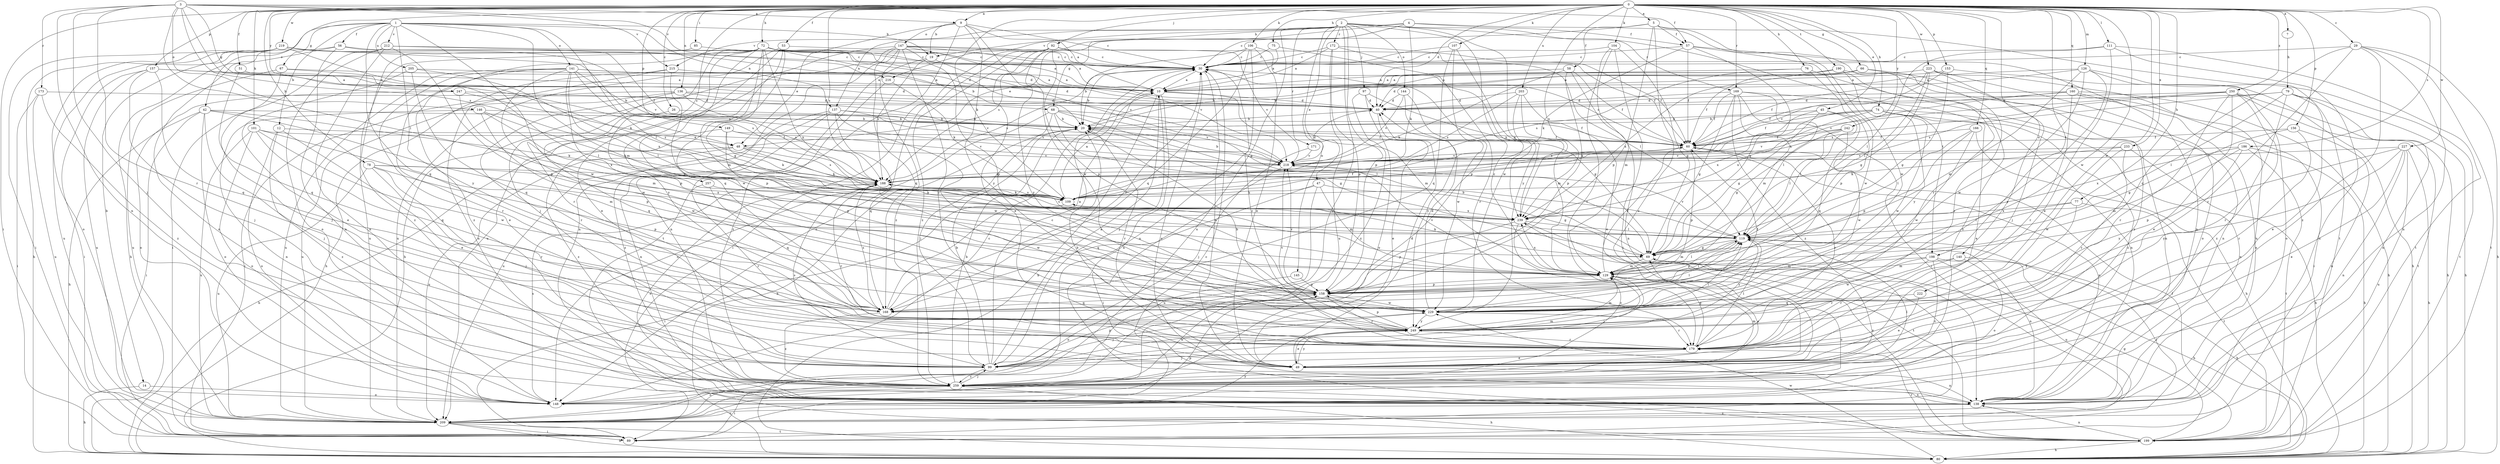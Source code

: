 strict digraph  {
0;
1;
2;
3;
4;
5;
7;
9;
10;
12;
14;
19;
20;
26;
29;
30;
40;
42;
45;
47;
48;
49;
51;
53;
56;
57;
58;
60;
66;
67;
68;
69;
72;
74;
75;
76;
77;
78;
79;
80;
85;
89;
92;
97;
99;
101;
104;
106;
107;
109;
111;
119;
126;
129;
136;
137;
138;
140;
141;
144;
145;
146;
147;
148;
149;
153;
156;
157;
158;
160;
166;
168;
169;
171;
172;
173;
179;
186;
188;
190;
198;
199;
203;
205;
209;
212;
215;
216;
218;
219;
222;
223;
227;
229;
233;
239;
242;
247;
249;
250;
257;
259;
0 -> 5  [label=a];
0 -> 7  [label=a];
0 -> 9  [label=a];
0 -> 26  [label=c];
0 -> 29  [label=c];
0 -> 40  [label=d];
0 -> 42  [label=e];
0 -> 45  [label=e];
0 -> 51  [label=f];
0 -> 53  [label=f];
0 -> 66  [label=g];
0 -> 72  [label=h];
0 -> 74  [label=h];
0 -> 75  [label=h];
0 -> 76  [label=h];
0 -> 77  [label=h];
0 -> 78  [label=h];
0 -> 85  [label=i];
0 -> 89  [label=i];
0 -> 92  [label=j];
0 -> 101  [label=k];
0 -> 104  [label=k];
0 -> 106  [label=k];
0 -> 107  [label=k];
0 -> 109  [label=k];
0 -> 111  [label=l];
0 -> 126  [label=m];
0 -> 136  [label=n];
0 -> 140  [label=o];
0 -> 149  [label=p];
0 -> 153  [label=p];
0 -> 156  [label=p];
0 -> 157  [label=p];
0 -> 160  [label=q];
0 -> 166  [label=q];
0 -> 169  [label=r];
0 -> 186  [label=s];
0 -> 188  [label=s];
0 -> 190  [label=t];
0 -> 198  [label=t];
0 -> 203  [label=u];
0 -> 219  [label=w];
0 -> 222  [label=w];
0 -> 223  [label=w];
0 -> 227  [label=w];
0 -> 229  [label=w];
0 -> 233  [label=x];
0 -> 239  [label=x];
0 -> 242  [label=y];
0 -> 247  [label=y];
0 -> 250  [label=z];
0 -> 257  [label=z];
1 -> 12  [label=b];
1 -> 14  [label=b];
1 -> 19  [label=b];
1 -> 56  [label=f];
1 -> 67  [label=g];
1 -> 119  [label=l];
1 -> 129  [label=m];
1 -> 137  [label=n];
1 -> 141  [label=o];
1 -> 168  [label=q];
1 -> 205  [label=u];
1 -> 212  [label=v];
1 -> 229  [label=w];
1 -> 249  [label=y];
2 -> 47  [label=e];
2 -> 97  [label=j];
2 -> 137  [label=n];
2 -> 144  [label=o];
2 -> 145  [label=o];
2 -> 158  [label=p];
2 -> 169  [label=r];
2 -> 171  [label=r];
2 -> 172  [label=r];
2 -> 188  [label=s];
2 -> 198  [label=t];
2 -> 209  [label=u];
2 -> 215  [label=v];
2 -> 229  [label=w];
2 -> 249  [label=y];
2 -> 259  [label=z];
3 -> 9  [label=a];
3 -> 48  [label=e];
3 -> 57  [label=f];
3 -> 68  [label=g];
3 -> 99  [label=j];
3 -> 119  [label=l];
3 -> 138  [label=n];
3 -> 146  [label=o];
3 -> 173  [label=r];
3 -> 179  [label=r];
3 -> 188  [label=s];
3 -> 215  [label=v];
3 -> 216  [label=v];
4 -> 19  [label=b];
4 -> 48  [label=e];
4 -> 57  [label=f];
4 -> 68  [label=g];
4 -> 109  [label=k];
4 -> 216  [label=v];
4 -> 229  [label=w];
5 -> 30  [label=c];
5 -> 57  [label=f];
5 -> 58  [label=f];
5 -> 158  [label=p];
5 -> 179  [label=r];
5 -> 199  [label=t];
5 -> 259  [label=z];
7 -> 79  [label=h];
9 -> 10  [label=a];
9 -> 19  [label=b];
9 -> 30  [label=c];
9 -> 48  [label=e];
9 -> 147  [label=o];
9 -> 199  [label=t];
9 -> 229  [label=w];
9 -> 249  [label=y];
10 -> 40  [label=d];
10 -> 80  [label=h];
10 -> 99  [label=j];
10 -> 129  [label=m];
10 -> 138  [label=n];
12 -> 48  [label=e];
12 -> 49  [label=e];
12 -> 148  [label=o];
12 -> 259  [label=z];
14 -> 80  [label=h];
14 -> 148  [label=o];
19 -> 69  [label=g];
19 -> 138  [label=n];
19 -> 188  [label=s];
20 -> 60  [label=f];
20 -> 80  [label=h];
20 -> 179  [label=r];
26 -> 20  [label=b];
26 -> 168  [label=q];
29 -> 30  [label=c];
29 -> 80  [label=h];
29 -> 138  [label=n];
29 -> 168  [label=q];
29 -> 179  [label=r];
29 -> 199  [label=t];
29 -> 259  [label=z];
30 -> 10  [label=a];
30 -> 20  [label=b];
30 -> 49  [label=e];
30 -> 188  [label=s];
40 -> 20  [label=b];
40 -> 49  [label=e];
42 -> 20  [label=b];
42 -> 80  [label=h];
42 -> 89  [label=i];
42 -> 99  [label=j];
42 -> 109  [label=k];
42 -> 148  [label=o];
42 -> 158  [label=p];
45 -> 20  [label=b];
45 -> 69  [label=g];
45 -> 119  [label=l];
45 -> 168  [label=q];
45 -> 239  [label=x];
47 -> 69  [label=g];
47 -> 109  [label=k];
47 -> 129  [label=m];
47 -> 168  [label=q];
47 -> 209  [label=u];
48 -> 80  [label=h];
48 -> 109  [label=k];
48 -> 188  [label=s];
48 -> 209  [label=u];
48 -> 218  [label=v];
49 -> 20  [label=b];
49 -> 40  [label=d];
49 -> 129  [label=m];
49 -> 138  [label=n];
49 -> 249  [label=y];
51 -> 10  [label=a];
51 -> 168  [label=q];
53 -> 30  [label=c];
53 -> 49  [label=e];
53 -> 168  [label=q];
53 -> 209  [label=u];
53 -> 229  [label=w];
56 -> 30  [label=c];
56 -> 60  [label=f];
56 -> 80  [label=h];
56 -> 138  [label=n];
56 -> 148  [label=o];
57 -> 30  [label=c];
57 -> 60  [label=f];
57 -> 69  [label=g];
57 -> 109  [label=k];
57 -> 138  [label=n];
57 -> 229  [label=w];
58 -> 10  [label=a];
58 -> 60  [label=f];
58 -> 109  [label=k];
58 -> 138  [label=n];
58 -> 158  [label=p];
60 -> 30  [label=c];
60 -> 138  [label=n];
60 -> 158  [label=p];
60 -> 179  [label=r];
60 -> 218  [label=v];
66 -> 10  [label=a];
66 -> 20  [label=b];
66 -> 60  [label=f];
66 -> 179  [label=r];
66 -> 259  [label=z];
67 -> 10  [label=a];
67 -> 99  [label=j];
67 -> 119  [label=l];
67 -> 209  [label=u];
68 -> 20  [label=b];
68 -> 60  [label=f];
68 -> 69  [label=g];
68 -> 99  [label=j];
68 -> 119  [label=l];
68 -> 148  [label=o];
68 -> 218  [label=v];
69 -> 20  [label=b];
69 -> 109  [label=k];
69 -> 129  [label=m];
72 -> 10  [label=a];
72 -> 20  [label=b];
72 -> 30  [label=c];
72 -> 40  [label=d];
72 -> 69  [label=g];
72 -> 99  [label=j];
72 -> 129  [label=m];
72 -> 179  [label=r];
72 -> 209  [label=u];
72 -> 218  [label=v];
72 -> 239  [label=x];
72 -> 249  [label=y];
72 -> 259  [label=z];
74 -> 20  [label=b];
74 -> 49  [label=e];
74 -> 60  [label=f];
74 -> 109  [label=k];
74 -> 138  [label=n];
74 -> 229  [label=w];
74 -> 239  [label=x];
74 -> 259  [label=z];
75 -> 10  [label=a];
75 -> 30  [label=c];
75 -> 179  [label=r];
76 -> 10  [label=a];
76 -> 138  [label=n];
76 -> 158  [label=p];
76 -> 188  [label=s];
77 -> 119  [label=l];
77 -> 199  [label=t];
77 -> 239  [label=x];
77 -> 249  [label=y];
78 -> 99  [label=j];
78 -> 158  [label=p];
78 -> 179  [label=r];
78 -> 188  [label=s];
78 -> 209  [label=u];
78 -> 239  [label=x];
79 -> 40  [label=d];
79 -> 49  [label=e];
79 -> 80  [label=h];
79 -> 119  [label=l];
79 -> 138  [label=n];
79 -> 179  [label=r];
79 -> 188  [label=s];
80 -> 229  [label=w];
85 -> 30  [label=c];
85 -> 259  [label=z];
89 -> 119  [label=l];
92 -> 30  [label=c];
92 -> 49  [label=e];
92 -> 89  [label=i];
92 -> 148  [label=o];
92 -> 158  [label=p];
92 -> 218  [label=v];
92 -> 249  [label=y];
92 -> 259  [label=z];
97 -> 40  [label=d];
97 -> 69  [label=g];
97 -> 148  [label=o];
97 -> 259  [label=z];
99 -> 10  [label=a];
99 -> 20  [label=b];
99 -> 30  [label=c];
99 -> 129  [label=m];
99 -> 158  [label=p];
99 -> 188  [label=s];
99 -> 229  [label=w];
99 -> 259  [label=z];
101 -> 60  [label=f];
101 -> 129  [label=m];
101 -> 148  [label=o];
101 -> 168  [label=q];
101 -> 209  [label=u];
101 -> 229  [label=w];
104 -> 30  [label=c];
104 -> 69  [label=g];
104 -> 89  [label=i];
104 -> 129  [label=m];
104 -> 179  [label=r];
106 -> 20  [label=b];
106 -> 30  [label=c];
106 -> 49  [label=e];
106 -> 168  [label=q];
106 -> 209  [label=u];
106 -> 239  [label=x];
107 -> 30  [label=c];
107 -> 158  [label=p];
107 -> 168  [label=q];
107 -> 239  [label=x];
109 -> 10  [label=a];
109 -> 60  [label=f];
109 -> 89  [label=i];
109 -> 188  [label=s];
109 -> 239  [label=x];
111 -> 30  [label=c];
111 -> 49  [label=e];
111 -> 119  [label=l];
111 -> 199  [label=t];
111 -> 209  [label=u];
119 -> 69  [label=g];
119 -> 129  [label=m];
119 -> 138  [label=n];
119 -> 158  [label=p];
119 -> 218  [label=v];
119 -> 249  [label=y];
126 -> 10  [label=a];
126 -> 40  [label=d];
126 -> 129  [label=m];
126 -> 148  [label=o];
126 -> 199  [label=t];
126 -> 229  [label=w];
126 -> 249  [label=y];
129 -> 30  [label=c];
129 -> 49  [label=e];
129 -> 60  [label=f];
129 -> 99  [label=j];
129 -> 119  [label=l];
129 -> 148  [label=o];
129 -> 158  [label=p];
129 -> 218  [label=v];
129 -> 239  [label=x];
136 -> 40  [label=d];
136 -> 89  [label=i];
136 -> 179  [label=r];
136 -> 188  [label=s];
136 -> 209  [label=u];
136 -> 218  [label=v];
137 -> 20  [label=b];
137 -> 138  [label=n];
137 -> 168  [label=q];
137 -> 209  [label=u];
137 -> 218  [label=v];
137 -> 229  [label=w];
137 -> 259  [label=z];
138 -> 30  [label=c];
138 -> 188  [label=s];
138 -> 209  [label=u];
140 -> 80  [label=h];
140 -> 129  [label=m];
140 -> 148  [label=o];
140 -> 179  [label=r];
141 -> 10  [label=a];
141 -> 20  [label=b];
141 -> 40  [label=d];
141 -> 49  [label=e];
141 -> 119  [label=l];
141 -> 158  [label=p];
141 -> 179  [label=r];
141 -> 188  [label=s];
141 -> 209  [label=u];
141 -> 229  [label=w];
144 -> 40  [label=d];
144 -> 218  [label=v];
144 -> 229  [label=w];
144 -> 249  [label=y];
145 -> 148  [label=o];
145 -> 158  [label=p];
146 -> 20  [label=b];
146 -> 109  [label=k];
146 -> 138  [label=n];
146 -> 229  [label=w];
146 -> 239  [label=x];
147 -> 10  [label=a];
147 -> 30  [label=c];
147 -> 60  [label=f];
147 -> 80  [label=h];
147 -> 138  [label=n];
147 -> 158  [label=p];
147 -> 168  [label=q];
147 -> 209  [label=u];
147 -> 218  [label=v];
147 -> 249  [label=y];
147 -> 259  [label=z];
148 -> 30  [label=c];
148 -> 188  [label=s];
149 -> 60  [label=f];
149 -> 109  [label=k];
149 -> 158  [label=p];
149 -> 218  [label=v];
149 -> 259  [label=z];
153 -> 10  [label=a];
153 -> 69  [label=g];
153 -> 80  [label=h];
153 -> 218  [label=v];
156 -> 60  [label=f];
156 -> 69  [label=g];
156 -> 138  [label=n];
156 -> 179  [label=r];
157 -> 10  [label=a];
157 -> 40  [label=d];
157 -> 89  [label=i];
157 -> 99  [label=j];
157 -> 168  [label=q];
157 -> 209  [label=u];
158 -> 119  [label=l];
158 -> 168  [label=q];
158 -> 179  [label=r];
158 -> 218  [label=v];
158 -> 229  [label=w];
160 -> 40  [label=d];
160 -> 60  [label=f];
160 -> 80  [label=h];
160 -> 89  [label=i];
160 -> 109  [label=k];
160 -> 138  [label=n];
160 -> 179  [label=r];
166 -> 60  [label=f];
166 -> 80  [label=h];
166 -> 119  [label=l];
166 -> 158  [label=p];
166 -> 229  [label=w];
168 -> 10  [label=a];
168 -> 30  [label=c];
168 -> 119  [label=l];
168 -> 188  [label=s];
168 -> 259  [label=z];
169 -> 40  [label=d];
169 -> 60  [label=f];
169 -> 69  [label=g];
169 -> 89  [label=i];
169 -> 119  [label=l];
169 -> 129  [label=m];
169 -> 138  [label=n];
169 -> 259  [label=z];
171 -> 99  [label=j];
171 -> 218  [label=v];
172 -> 10  [label=a];
172 -> 30  [label=c];
172 -> 60  [label=f];
172 -> 119  [label=l];
172 -> 158  [label=p];
172 -> 209  [label=u];
173 -> 40  [label=d];
173 -> 89  [label=i];
173 -> 209  [label=u];
173 -> 259  [label=z];
179 -> 30  [label=c];
179 -> 49  [label=e];
179 -> 69  [label=g];
179 -> 99  [label=j];
179 -> 119  [label=l];
186 -> 80  [label=h];
186 -> 129  [label=m];
186 -> 199  [label=t];
186 -> 218  [label=v];
186 -> 239  [label=x];
186 -> 249  [label=y];
188 -> 109  [label=k];
188 -> 179  [label=r];
188 -> 229  [label=w];
190 -> 10  [label=a];
190 -> 20  [label=b];
190 -> 138  [label=n];
190 -> 239  [label=x];
190 -> 249  [label=y];
190 -> 259  [label=z];
198 -> 80  [label=h];
198 -> 129  [label=m];
198 -> 179  [label=r];
198 -> 209  [label=u];
198 -> 229  [label=w];
198 -> 259  [label=z];
199 -> 30  [label=c];
199 -> 60  [label=f];
199 -> 69  [label=g];
199 -> 80  [label=h];
199 -> 138  [label=n];
199 -> 179  [label=r];
199 -> 239  [label=x];
199 -> 259  [label=z];
203 -> 40  [label=d];
203 -> 49  [label=e];
203 -> 129  [label=m];
203 -> 188  [label=s];
203 -> 239  [label=x];
205 -> 10  [label=a];
205 -> 49  [label=e];
205 -> 168  [label=q];
205 -> 239  [label=x];
209 -> 80  [label=h];
209 -> 89  [label=i];
209 -> 158  [label=p];
209 -> 199  [label=t];
209 -> 249  [label=y];
212 -> 30  [label=c];
212 -> 40  [label=d];
212 -> 89  [label=i];
212 -> 138  [label=n];
212 -> 148  [label=o];
212 -> 158  [label=p];
215 -> 10  [label=a];
215 -> 80  [label=h];
215 -> 138  [label=n];
215 -> 158  [label=p];
216 -> 109  [label=k];
216 -> 259  [label=z];
218 -> 20  [label=b];
218 -> 40  [label=d];
218 -> 89  [label=i];
218 -> 188  [label=s];
219 -> 30  [label=c];
219 -> 80  [label=h];
219 -> 89  [label=i];
219 -> 109  [label=k];
219 -> 148  [label=o];
219 -> 188  [label=s];
219 -> 209  [label=u];
219 -> 218  [label=v];
222 -> 49  [label=e];
222 -> 168  [label=q];
223 -> 10  [label=a];
223 -> 60  [label=f];
223 -> 69  [label=g];
223 -> 99  [label=j];
223 -> 119  [label=l];
223 -> 138  [label=n];
223 -> 148  [label=o];
227 -> 49  [label=e];
227 -> 80  [label=h];
227 -> 138  [label=n];
227 -> 158  [label=p];
227 -> 209  [label=u];
227 -> 218  [label=v];
227 -> 249  [label=y];
229 -> 40  [label=d];
229 -> 60  [label=f];
229 -> 99  [label=j];
229 -> 179  [label=r];
229 -> 249  [label=y];
233 -> 80  [label=h];
233 -> 109  [label=k];
233 -> 179  [label=r];
233 -> 218  [label=v];
233 -> 229  [label=w];
239 -> 119  [label=l];
239 -> 158  [label=p];
239 -> 188  [label=s];
239 -> 199  [label=t];
239 -> 259  [label=z];
242 -> 60  [label=f];
242 -> 69  [label=g];
242 -> 119  [label=l];
242 -> 218  [label=v];
242 -> 229  [label=w];
247 -> 40  [label=d];
247 -> 129  [label=m];
247 -> 148  [label=o];
247 -> 188  [label=s];
249 -> 20  [label=b];
249 -> 49  [label=e];
249 -> 119  [label=l];
249 -> 129  [label=m];
249 -> 158  [label=p];
249 -> 179  [label=r];
249 -> 218  [label=v];
250 -> 40  [label=d];
250 -> 49  [label=e];
250 -> 80  [label=h];
250 -> 179  [label=r];
250 -> 188  [label=s];
250 -> 199  [label=t];
250 -> 218  [label=v];
250 -> 259  [label=z];
257 -> 109  [label=k];
257 -> 168  [label=q];
257 -> 179  [label=r];
259 -> 20  [label=b];
259 -> 80  [label=h];
259 -> 89  [label=i];
259 -> 99  [label=j];
259 -> 119  [label=l];
259 -> 138  [label=n];
259 -> 148  [label=o];
}
